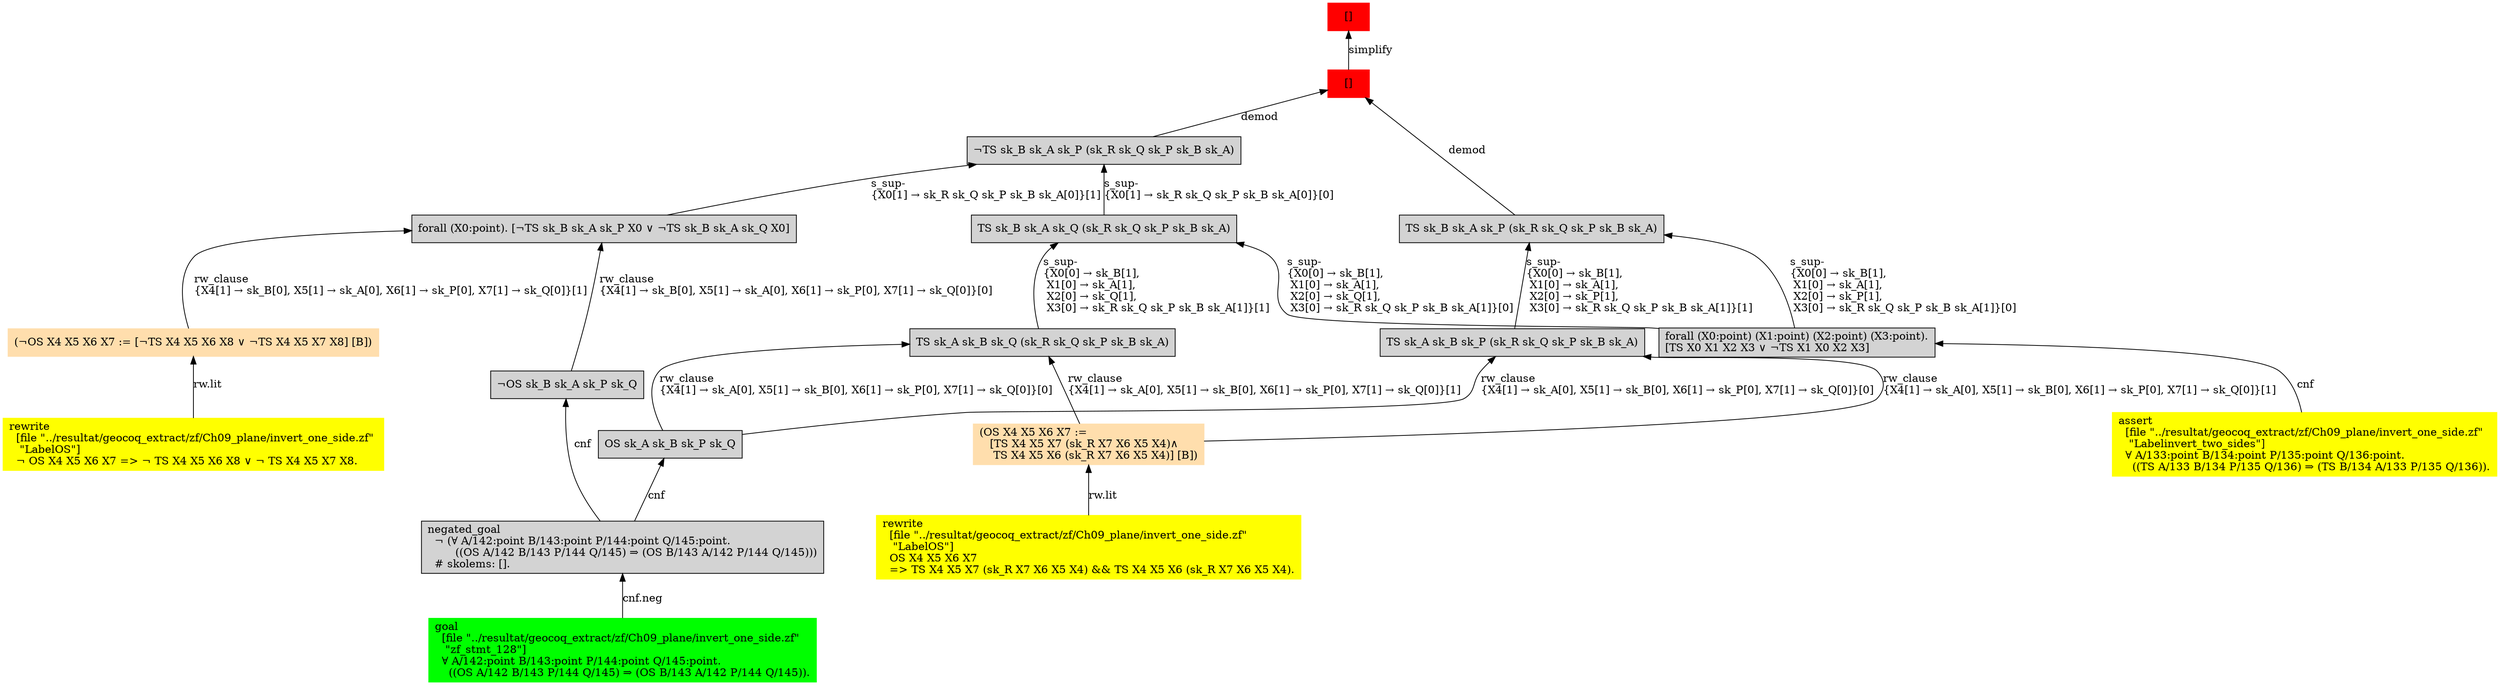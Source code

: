 digraph "unsat_graph" {
  vertex_0 [color=red, label="[]", shape=box, style=filled];
  vertex_0 -> vertex_1 [label="simplify", dir="back"];
  vertex_1 [color=red, label="[]", shape=box, style=filled];
  vertex_1 -> vertex_2 [label="demod", dir="back"];
  vertex_2 [shape=box, label="TS sk_B sk_A sk_P (sk_R sk_Q sk_P sk_B sk_A)\l", style=filled];
  vertex_2 -> vertex_3 [label="s_sup-\l\{X0[0] → sk_B[1], \l X1[0] → sk_A[1], \l X2[0] → sk_P[1], \l X3[0] → sk_R sk_Q sk_P sk_B sk_A[1]\}[0]\l", dir="back"];
  vertex_3 [shape=box, label="forall (X0:point) (X1:point) (X2:point) (X3:point).\l[TS X0 X1 X2 X3 ∨ ¬TS X1 X0 X2 X3]\l", style=filled];
  vertex_3 -> vertex_4 [label="cnf", dir="back"];
  vertex_4 [color=yellow, shape=box, label="assert\l  [file \"../resultat/geocoq_extract/zf/Ch09_plane/invert_one_side.zf\" \l   \"Labelinvert_two_sides\"]\l  ∀ A/133:point B/134:point P/135:point Q/136:point.\l    ((TS A/133 B/134 P/135 Q/136) ⇒ (TS B/134 A/133 P/135 Q/136)).\l", style=filled];
  vertex_2 -> vertex_5 [label="s_sup-\l\{X0[0] → sk_B[1], \l X1[0] → sk_A[1], \l X2[0] → sk_P[1], \l X3[0] → sk_R sk_Q sk_P sk_B sk_A[1]\}[1]\l", dir="back"];
  vertex_5 [shape=box, label="TS sk_A sk_B sk_P (sk_R sk_Q sk_P sk_B sk_A)\l", style=filled];
  vertex_5 -> vertex_6 [label="rw_clause\l\{X4[1] → sk_A[0], X5[1] → sk_B[0], X6[1] → sk_P[0], X7[1] → sk_Q[0]\}[1]\l", dir="back"];
  vertex_6 [color=navajowhite, shape=box, label="(OS X4 X5 X6 X7 :=\l   [TS X4 X5 X7 (sk_R X7 X6 X5 X4)∧\l    TS X4 X5 X6 (sk_R X7 X6 X5 X4)] [B])\l", style=filled];
  vertex_6 -> vertex_7 [label="rw.lit", dir="back"];
  vertex_7 [color=yellow, shape=box, label="rewrite\l  [file \"../resultat/geocoq_extract/zf/Ch09_plane/invert_one_side.zf\" \l   \"LabelOS\"]\l  OS X4 X5 X6 X7\l  =\> TS X4 X5 X7 (sk_R X7 X6 X5 X4) && TS X4 X5 X6 (sk_R X7 X6 X5 X4).\l", style=filled];
  vertex_5 -> vertex_8 [label="rw_clause\l\{X4[1] → sk_A[0], X5[1] → sk_B[0], X6[1] → sk_P[0], X7[1] → sk_Q[0]\}[0]\l", dir="back"];
  vertex_8 [shape=box, label="OS sk_A sk_B sk_P sk_Q\l", style=filled];
  vertex_8 -> vertex_9 [label="cnf", dir="back"];
  vertex_9 [shape=box, label="negated_goal\l  ¬ (∀ A/142:point B/143:point P/144:point Q/145:point.\l        ((OS A/142 B/143 P/144 Q/145) ⇒ (OS B/143 A/142 P/144 Q/145)))\l  # skolems: [].\l", style=filled];
  vertex_9 -> vertex_10 [label="cnf.neg", dir="back"];
  vertex_10 [color=green, shape=box, label="goal\l  [file \"../resultat/geocoq_extract/zf/Ch09_plane/invert_one_side.zf\" \l   \"zf_stmt_128\"]\l  ∀ A/142:point B/143:point P/144:point Q/145:point.\l    ((OS A/142 B/143 P/144 Q/145) ⇒ (OS B/143 A/142 P/144 Q/145)).\l", style=filled];
  vertex_1 -> vertex_11 [label="demod", dir="back"];
  vertex_11 [shape=box, label="¬TS sk_B sk_A sk_P (sk_R sk_Q sk_P sk_B sk_A)\l", style=filled];
  vertex_11 -> vertex_12 [label="s_sup-\l\{X0[1] → sk_R sk_Q sk_P sk_B sk_A[0]\}[1]\l", dir="back"];
  vertex_12 [shape=box, label="forall (X0:point). [¬TS sk_B sk_A sk_P X0 ∨ ¬TS sk_B sk_A sk_Q X0]\l", style=filled];
  vertex_12 -> vertex_13 [label="rw_clause\l\{X4[1] → sk_B[0], X5[1] → sk_A[0], X6[1] → sk_P[0], X7[1] → sk_Q[0]\}[1]\l", dir="back"];
  vertex_13 [color=navajowhite, shape=box, label="(¬OS X4 X5 X6 X7 := [¬TS X4 X5 X6 X8 ∨ ¬TS X4 X5 X7 X8] [B])\l", style=filled];
  vertex_13 -> vertex_14 [label="rw.lit", dir="back"];
  vertex_14 [color=yellow, shape=box, label="rewrite\l  [file \"../resultat/geocoq_extract/zf/Ch09_plane/invert_one_side.zf\" \l   \"LabelOS\"]\l  ¬ OS X4 X5 X6 X7 =\> ¬ TS X4 X5 X6 X8 ∨ ¬ TS X4 X5 X7 X8.\l", style=filled];
  vertex_12 -> vertex_15 [label="rw_clause\l\{X4[1] → sk_B[0], X5[1] → sk_A[0], X6[1] → sk_P[0], X7[1] → sk_Q[0]\}[0]\l", dir="back"];
  vertex_15 [shape=box, label="¬OS sk_B sk_A sk_P sk_Q\l", style=filled];
  vertex_15 -> vertex_9 [label="cnf", dir="back"];
  vertex_11 -> vertex_16 [label="s_sup-\l\{X0[1] → sk_R sk_Q sk_P sk_B sk_A[0]\}[0]\l", dir="back"];
  vertex_16 [shape=box, label="TS sk_B sk_A sk_Q (sk_R sk_Q sk_P sk_B sk_A)\l", style=filled];
  vertex_16 -> vertex_3 [label="s_sup-\l\{X0[0] → sk_B[1], \l X1[0] → sk_A[1], \l X2[0] → sk_Q[1], \l X3[0] → sk_R sk_Q sk_P sk_B sk_A[1]\}[0]\l", dir="back"];
  vertex_16 -> vertex_17 [label="s_sup-\l\{X0[0] → sk_B[1], \l X1[0] → sk_A[1], \l X2[0] → sk_Q[1], \l X3[0] → sk_R sk_Q sk_P sk_B sk_A[1]\}[1]\l", dir="back"];
  vertex_17 [shape=box, label="TS sk_A sk_B sk_Q (sk_R sk_Q sk_P sk_B sk_A)\l", style=filled];
  vertex_17 -> vertex_6 [label="rw_clause\l\{X4[1] → sk_A[0], X5[1] → sk_B[0], X6[1] → sk_P[0], X7[1] → sk_Q[0]\}[1]\l", dir="back"];
  vertex_17 -> vertex_8 [label="rw_clause\l\{X4[1] → sk_A[0], X5[1] → sk_B[0], X6[1] → sk_P[0], X7[1] → sk_Q[0]\}[0]\l", dir="back"];
  }


